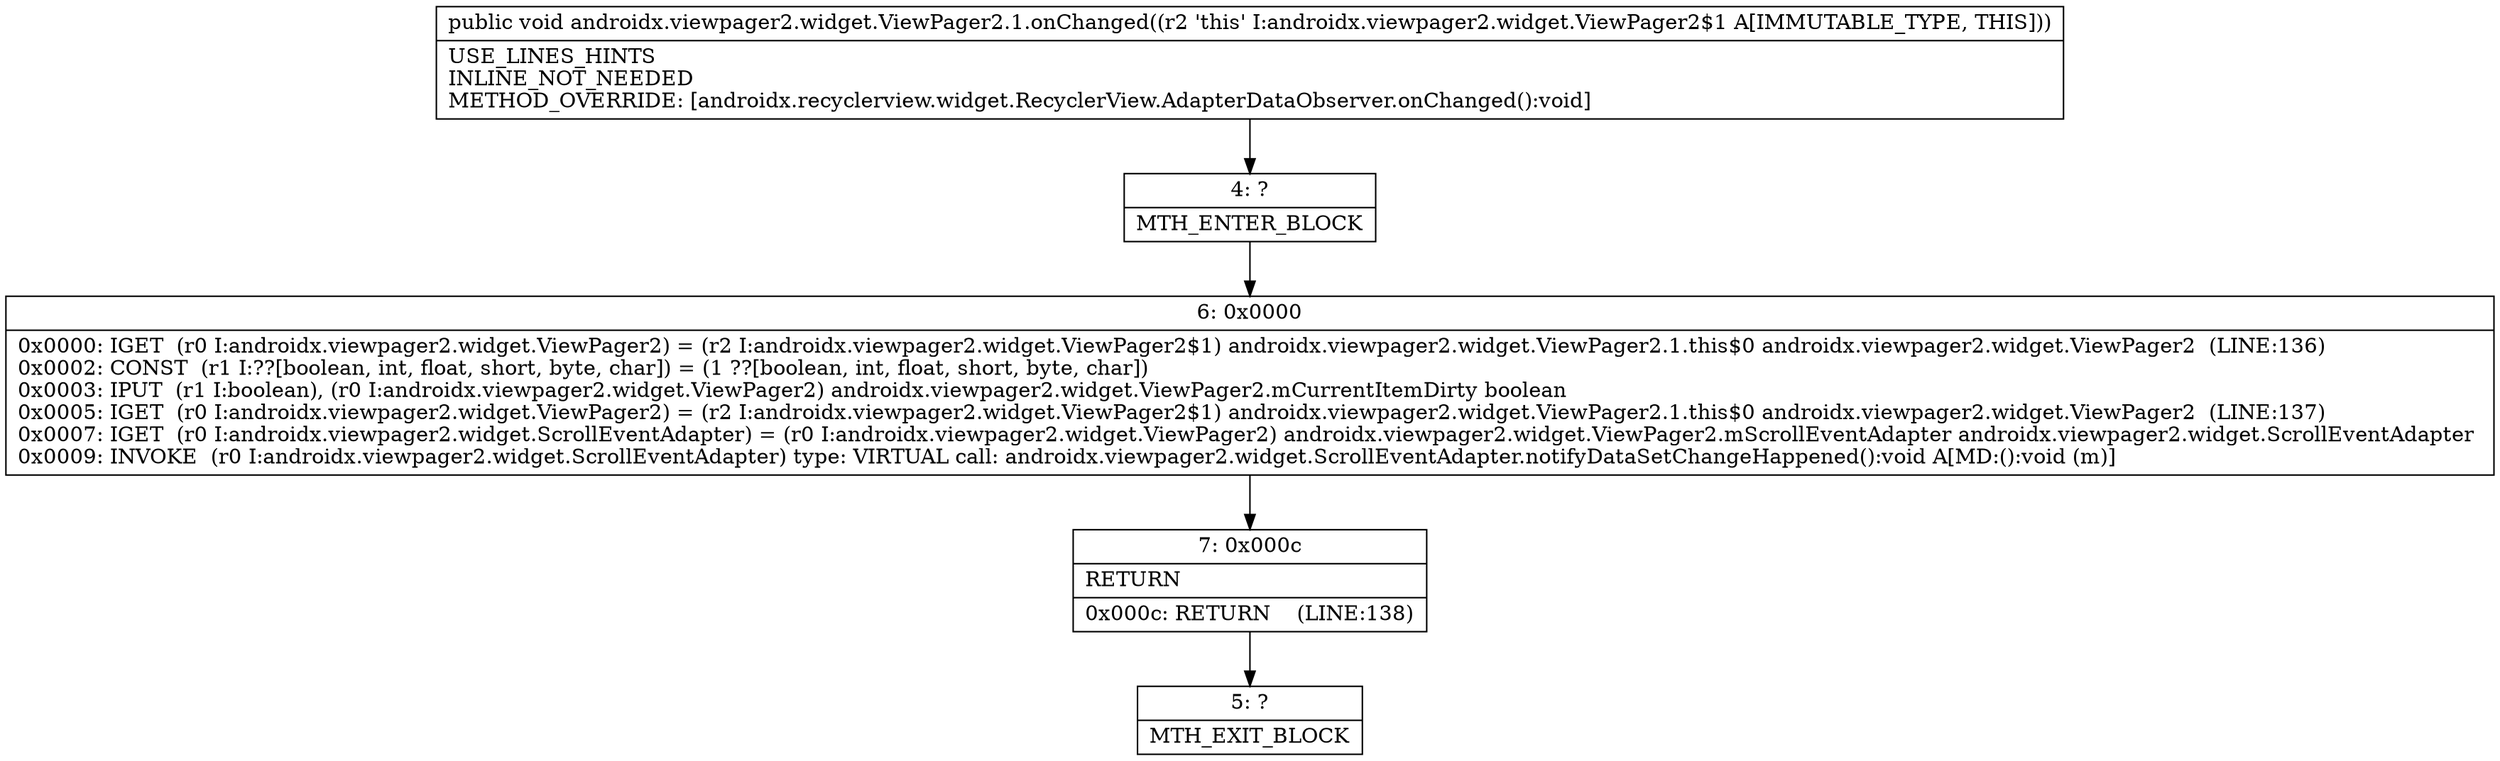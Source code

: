digraph "CFG forandroidx.viewpager2.widget.ViewPager2.1.onChanged()V" {
Node_4 [shape=record,label="{4\:\ ?|MTH_ENTER_BLOCK\l}"];
Node_6 [shape=record,label="{6\:\ 0x0000|0x0000: IGET  (r0 I:androidx.viewpager2.widget.ViewPager2) = (r2 I:androidx.viewpager2.widget.ViewPager2$1) androidx.viewpager2.widget.ViewPager2.1.this$0 androidx.viewpager2.widget.ViewPager2  (LINE:136)\l0x0002: CONST  (r1 I:??[boolean, int, float, short, byte, char]) = (1 ??[boolean, int, float, short, byte, char]) \l0x0003: IPUT  (r1 I:boolean), (r0 I:androidx.viewpager2.widget.ViewPager2) androidx.viewpager2.widget.ViewPager2.mCurrentItemDirty boolean \l0x0005: IGET  (r0 I:androidx.viewpager2.widget.ViewPager2) = (r2 I:androidx.viewpager2.widget.ViewPager2$1) androidx.viewpager2.widget.ViewPager2.1.this$0 androidx.viewpager2.widget.ViewPager2  (LINE:137)\l0x0007: IGET  (r0 I:androidx.viewpager2.widget.ScrollEventAdapter) = (r0 I:androidx.viewpager2.widget.ViewPager2) androidx.viewpager2.widget.ViewPager2.mScrollEventAdapter androidx.viewpager2.widget.ScrollEventAdapter \l0x0009: INVOKE  (r0 I:androidx.viewpager2.widget.ScrollEventAdapter) type: VIRTUAL call: androidx.viewpager2.widget.ScrollEventAdapter.notifyDataSetChangeHappened():void A[MD:():void (m)]\l}"];
Node_7 [shape=record,label="{7\:\ 0x000c|RETURN\l|0x000c: RETURN    (LINE:138)\l}"];
Node_5 [shape=record,label="{5\:\ ?|MTH_EXIT_BLOCK\l}"];
MethodNode[shape=record,label="{public void androidx.viewpager2.widget.ViewPager2.1.onChanged((r2 'this' I:androidx.viewpager2.widget.ViewPager2$1 A[IMMUTABLE_TYPE, THIS]))  | USE_LINES_HINTS\lINLINE_NOT_NEEDED\lMETHOD_OVERRIDE: [androidx.recyclerview.widget.RecyclerView.AdapterDataObserver.onChanged():void]\l}"];
MethodNode -> Node_4;Node_4 -> Node_6;
Node_6 -> Node_7;
Node_7 -> Node_5;
}

